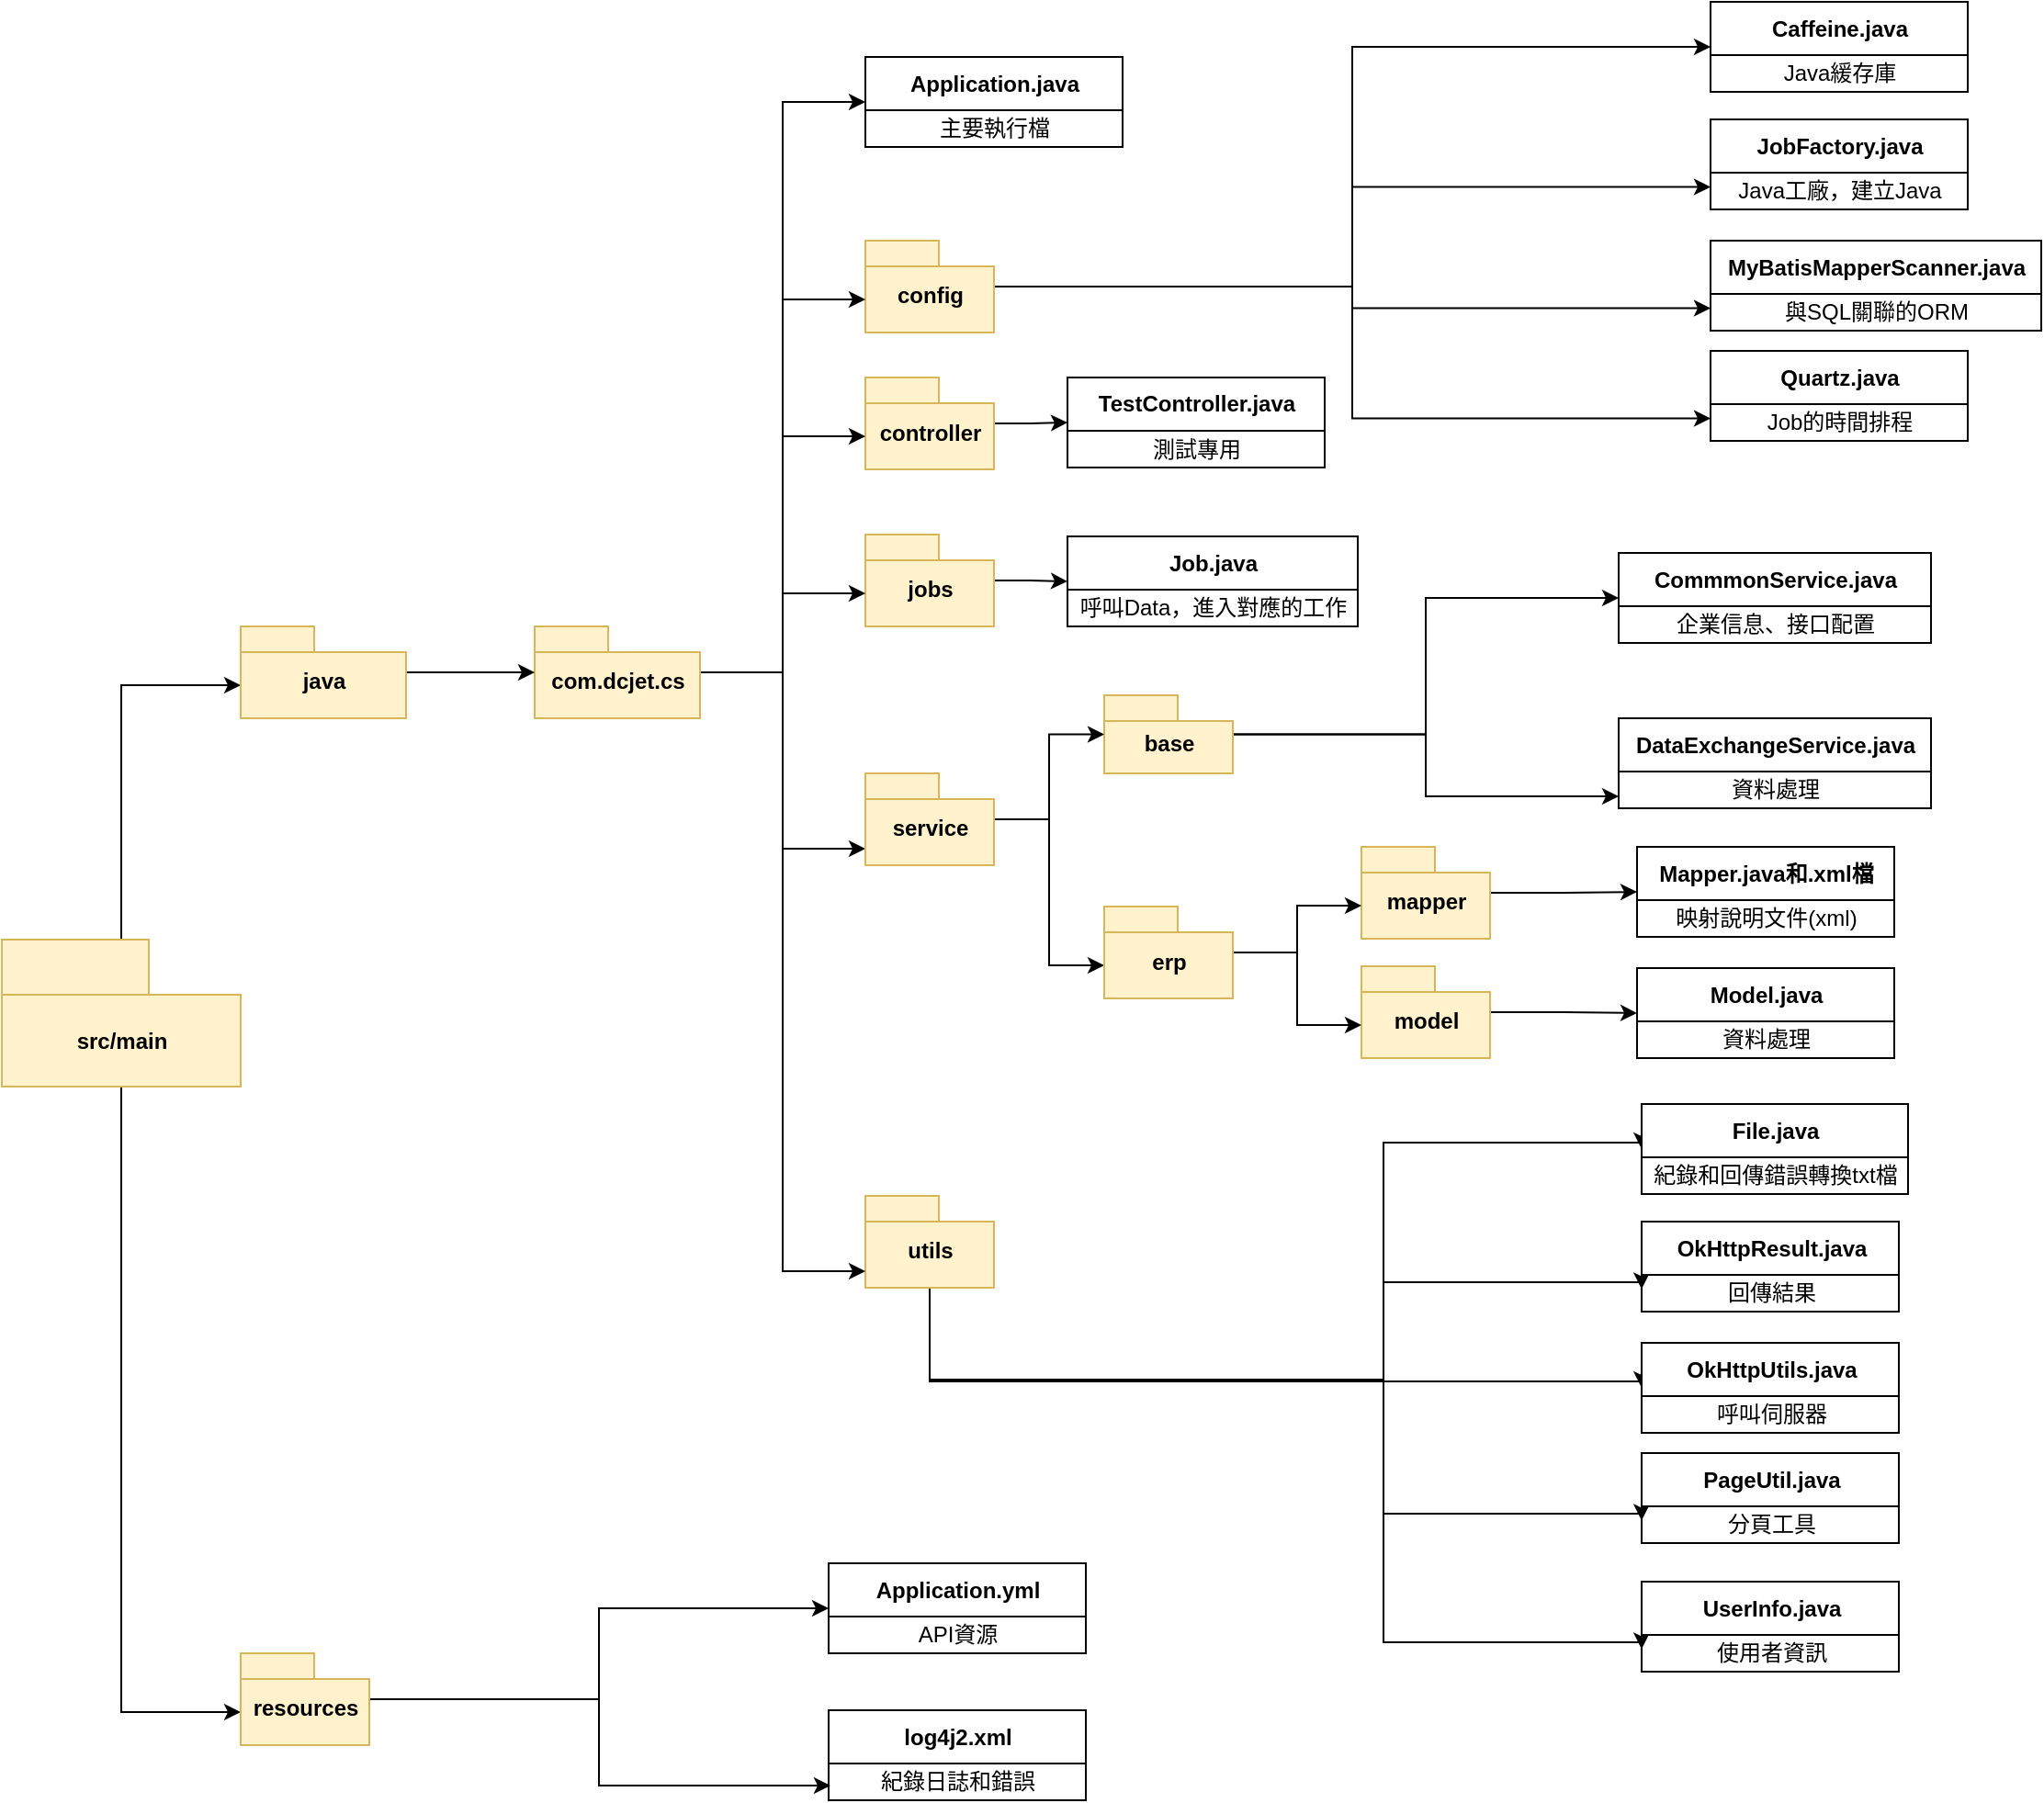 <mxfile version="14.5.8" type="github">
  <diagram id="E2W33tM_lJapqoK78Tub" name="Page-1">
    <mxGraphModel dx="625" dy="514" grid="1" gridSize="10" guides="1" tooltips="1" connect="1" arrows="1" fold="1" page="1" pageScale="1" pageWidth="1200" pageHeight="1920" math="0" shadow="0">
      <root>
        <mxCell id="0" />
        <mxCell id="1" parent="0" />
        <mxCell id="wwZ5Yi76qFVbDz2MihXI-183" style="edgeStyle=orthogonalEdgeStyle;rounded=0;orthogonalLoop=1;jettySize=auto;html=1;entryX=0;entryY=0;entryDx=0;entryDy=32;entryPerimeter=0;" edge="1" parent="1" source="wwZ5Yi76qFVbDz2MihXI-4" target="wwZ5Yi76qFVbDz2MihXI-178">
          <mxGeometry relative="1" as="geometry" />
        </mxCell>
        <mxCell id="wwZ5Yi76qFVbDz2MihXI-184" style="edgeStyle=orthogonalEdgeStyle;rounded=0;orthogonalLoop=1;jettySize=auto;html=1;entryX=0;entryY=0;entryDx=0;entryDy=32;entryPerimeter=0;" edge="1" parent="1" source="wwZ5Yi76qFVbDz2MihXI-4" target="wwZ5Yi76qFVbDz2MihXI-148">
          <mxGeometry relative="1" as="geometry" />
        </mxCell>
        <mxCell id="wwZ5Yi76qFVbDz2MihXI-4" value="src/main" style="shape=folder;fontStyle=1;tabWidth=80;tabHeight=30;tabPosition=left;html=1;boundedLbl=1;fillColor=#fff2cc;strokeColor=#d6b656;" vertex="1" parent="1">
          <mxGeometry x="40" y="730.5" width="130" height="80" as="geometry" />
        </mxCell>
        <mxCell id="wwZ5Yi76qFVbDz2MihXI-46" style="edgeStyle=orthogonalEdgeStyle;rounded=0;orthogonalLoop=1;jettySize=auto;html=1;entryX=0;entryY=0.5;entryDx=0;entryDy=0;" edge="1" parent="1" source="wwZ5Yi76qFVbDz2MihXI-6" target="wwZ5Yi76qFVbDz2MihXI-41">
          <mxGeometry relative="1" as="geometry" />
        </mxCell>
        <mxCell id="wwZ5Yi76qFVbDz2MihXI-47" style="edgeStyle=orthogonalEdgeStyle;rounded=0;orthogonalLoop=1;jettySize=auto;html=1;entryX=0;entryY=0.75;entryDx=0;entryDy=0;" edge="1" parent="1" source="wwZ5Yi76qFVbDz2MihXI-6" target="wwZ5Yi76qFVbDz2MihXI-42">
          <mxGeometry relative="1" as="geometry" />
        </mxCell>
        <mxCell id="wwZ5Yi76qFVbDz2MihXI-48" style="edgeStyle=orthogonalEdgeStyle;rounded=0;orthogonalLoop=1;jettySize=auto;html=1;entryX=0;entryY=0.75;entryDx=0;entryDy=0;" edge="1" parent="1" source="wwZ5Yi76qFVbDz2MihXI-6" target="wwZ5Yi76qFVbDz2MihXI-43">
          <mxGeometry relative="1" as="geometry" />
        </mxCell>
        <mxCell id="wwZ5Yi76qFVbDz2MihXI-49" style="edgeStyle=orthogonalEdgeStyle;rounded=0;orthogonalLoop=1;jettySize=auto;html=1;entryX=0;entryY=0.75;entryDx=0;entryDy=0;" edge="1" parent="1" source="wwZ5Yi76qFVbDz2MihXI-6" target="wwZ5Yi76qFVbDz2MihXI-44">
          <mxGeometry relative="1" as="geometry" />
        </mxCell>
        <mxCell id="wwZ5Yi76qFVbDz2MihXI-6" value="config" style="shape=folder;fontStyle=1;spacingTop=10;tabWidth=40;tabHeight=14;tabPosition=left;html=1;fillColor=#fff2cc;strokeColor=#d6b656;" vertex="1" parent="1">
          <mxGeometry x="510" y="350" width="70" height="50" as="geometry" />
        </mxCell>
        <mxCell id="wwZ5Yi76qFVbDz2MihXI-100" style="edgeStyle=orthogonalEdgeStyle;rounded=0;orthogonalLoop=1;jettySize=auto;html=1;entryX=0;entryY=0.5;entryDx=0;entryDy=0;" edge="1" parent="1" source="wwZ5Yi76qFVbDz2MihXI-7" target="wwZ5Yi76qFVbDz2MihXI-50">
          <mxGeometry relative="1" as="geometry" />
        </mxCell>
        <mxCell id="wwZ5Yi76qFVbDz2MihXI-7" value="controller" style="shape=folder;fontStyle=1;spacingTop=10;tabWidth=40;tabHeight=14;tabPosition=left;html=1;fillColor=#fff2cc;strokeColor=#d6b656;" vertex="1" parent="1">
          <mxGeometry x="510" y="424.5" width="70" height="50" as="geometry" />
        </mxCell>
        <mxCell id="wwZ5Yi76qFVbDz2MihXI-140" style="edgeStyle=orthogonalEdgeStyle;rounded=0;orthogonalLoop=1;jettySize=auto;html=1;entryX=0;entryY=0.5;entryDx=0;entryDy=0;" edge="1" parent="1" source="wwZ5Yi76qFVbDz2MihXI-8" target="wwZ5Yi76qFVbDz2MihXI-138">
          <mxGeometry relative="1" as="geometry" />
        </mxCell>
        <mxCell id="wwZ5Yi76qFVbDz2MihXI-8" value="jobs" style="shape=folder;fontStyle=1;spacingTop=10;tabWidth=40;tabHeight=14;tabPosition=left;html=1;fillColor=#fff2cc;strokeColor=#d6b656;" vertex="1" parent="1">
          <mxGeometry x="510" y="510" width="70" height="50" as="geometry" />
        </mxCell>
        <mxCell id="wwZ5Yi76qFVbDz2MihXI-176" style="edgeStyle=orthogonalEdgeStyle;rounded=0;orthogonalLoop=1;jettySize=auto;html=1;entryX=0;entryY=0.5;entryDx=0;entryDy=0;" edge="1" parent="1" source="wwZ5Yi76qFVbDz2MihXI-9" target="wwZ5Yi76qFVbDz2MihXI-54">
          <mxGeometry relative="1" as="geometry" />
        </mxCell>
        <mxCell id="wwZ5Yi76qFVbDz2MihXI-177" style="edgeStyle=orthogonalEdgeStyle;rounded=0;orthogonalLoop=1;jettySize=auto;html=1;entryX=0;entryY=0.675;entryDx=0;entryDy=0;entryPerimeter=0;" edge="1" parent="1" source="wwZ5Yi76qFVbDz2MihXI-9" target="wwZ5Yi76qFVbDz2MihXI-132">
          <mxGeometry relative="1" as="geometry" />
        </mxCell>
        <mxCell id="wwZ5Yi76qFVbDz2MihXI-9" value="base" style="shape=folder;fontStyle=1;spacingTop=10;tabWidth=40;tabHeight=14;tabPosition=left;html=1;fillColor=#fff2cc;strokeColor=#d6b656;" vertex="1" parent="1">
          <mxGeometry x="640" y="597.5" width="70" height="42.5" as="geometry" />
        </mxCell>
        <mxCell id="wwZ5Yi76qFVbDz2MihXI-143" style="edgeStyle=orthogonalEdgeStyle;rounded=0;orthogonalLoop=1;jettySize=auto;html=1;entryX=0;entryY=0.5;entryDx=0;entryDy=0;" edge="1" parent="1" source="wwZ5Yi76qFVbDz2MihXI-10" target="wwZ5Yi76qFVbDz2MihXI-141">
          <mxGeometry relative="1" as="geometry" />
        </mxCell>
        <mxCell id="wwZ5Yi76qFVbDz2MihXI-10" value="mapper" style="shape=folder;fontStyle=1;spacingTop=10;tabWidth=40;tabHeight=14;tabPosition=left;html=1;fillColor=#fff2cc;strokeColor=#d6b656;" vertex="1" parent="1">
          <mxGeometry x="780" y="680" width="70" height="50" as="geometry" />
        </mxCell>
        <mxCell id="wwZ5Yi76qFVbDz2MihXI-136" style="edgeStyle=orthogonalEdgeStyle;rounded=0;orthogonalLoop=1;jettySize=auto;html=1;entryX=0;entryY=0.5;entryDx=0;entryDy=0;" edge="1" parent="1" source="wwZ5Yi76qFVbDz2MihXI-11" target="wwZ5Yi76qFVbDz2MihXI-133">
          <mxGeometry relative="1" as="geometry" />
        </mxCell>
        <mxCell id="wwZ5Yi76qFVbDz2MihXI-11" value="model" style="shape=folder;fontStyle=1;spacingTop=10;tabWidth=40;tabHeight=14;tabPosition=left;html=1;fillColor=#fff2cc;strokeColor=#d6b656;" vertex="1" parent="1">
          <mxGeometry x="780" y="745" width="70" height="50" as="geometry" />
        </mxCell>
        <mxCell id="wwZ5Yi76qFVbDz2MihXI-67" style="edgeStyle=orthogonalEdgeStyle;rounded=0;orthogonalLoop=1;jettySize=auto;html=1;entryX=0;entryY=0.5;entryDx=0;entryDy=0;" edge="1" parent="1" source="wwZ5Yi76qFVbDz2MihXI-12" target="wwZ5Yi76qFVbDz2MihXI-63">
          <mxGeometry relative="1" as="geometry">
            <Array as="points">
              <mxPoint x="545" y="970" />
              <mxPoint x="792" y="970" />
              <mxPoint x="792" y="841" />
            </Array>
          </mxGeometry>
        </mxCell>
        <mxCell id="wwZ5Yi76qFVbDz2MihXI-68" style="edgeStyle=orthogonalEdgeStyle;rounded=0;orthogonalLoop=1;jettySize=auto;html=1;entryX=0;entryY=0.75;entryDx=0;entryDy=0;" edge="1" parent="1" source="wwZ5Yi76qFVbDz2MihXI-12" target="wwZ5Yi76qFVbDz2MihXI-64">
          <mxGeometry relative="1" as="geometry">
            <Array as="points">
              <mxPoint x="545" y="970" />
              <mxPoint x="792" y="970" />
              <mxPoint x="792" y="917" />
            </Array>
          </mxGeometry>
        </mxCell>
        <mxCell id="wwZ5Yi76qFVbDz2MihXI-69" style="edgeStyle=orthogonalEdgeStyle;rounded=0;orthogonalLoop=1;jettySize=auto;html=1;entryX=0;entryY=0.5;entryDx=0;entryDy=0;" edge="1" parent="1" source="wwZ5Yi76qFVbDz2MihXI-12" target="wwZ5Yi76qFVbDz2MihXI-65">
          <mxGeometry relative="1" as="geometry">
            <Array as="points">
              <mxPoint x="545" y="971" />
            </Array>
          </mxGeometry>
        </mxCell>
        <mxCell id="wwZ5Yi76qFVbDz2MihXI-70" style="edgeStyle=orthogonalEdgeStyle;rounded=0;orthogonalLoop=1;jettySize=auto;html=1;entryX=0;entryY=0.75;entryDx=0;entryDy=0;" edge="1" parent="1" source="wwZ5Yi76qFVbDz2MihXI-12" target="wwZ5Yi76qFVbDz2MihXI-66">
          <mxGeometry relative="1" as="geometry">
            <Array as="points">
              <mxPoint x="545" y="970" />
              <mxPoint x="792" y="970" />
              <mxPoint x="792" y="1043" />
            </Array>
          </mxGeometry>
        </mxCell>
        <mxCell id="wwZ5Yi76qFVbDz2MihXI-72" style="edgeStyle=orthogonalEdgeStyle;rounded=0;orthogonalLoop=1;jettySize=auto;html=1;entryX=0;entryY=0.75;entryDx=0;entryDy=0;" edge="1" parent="1" source="wwZ5Yi76qFVbDz2MihXI-12" target="wwZ5Yi76qFVbDz2MihXI-71">
          <mxGeometry relative="1" as="geometry">
            <Array as="points">
              <mxPoint x="545" y="970" />
              <mxPoint x="792" y="970" />
              <mxPoint x="792" y="1113" />
            </Array>
          </mxGeometry>
        </mxCell>
        <mxCell id="wwZ5Yi76qFVbDz2MihXI-12" value="utils" style="shape=folder;fontStyle=1;spacingTop=10;tabWidth=40;tabHeight=14;tabPosition=left;html=1;fillColor=#fff2cc;strokeColor=#d6b656;" vertex="1" parent="1">
          <mxGeometry x="510" y="870" width="70" height="50" as="geometry" />
        </mxCell>
        <mxCell id="wwZ5Yi76qFVbDz2MihXI-34" value="Application.java" style="swimlane;fontStyle=1;align=center;verticalAlign=middle;childLayout=stackLayout;horizontal=1;startSize=29;horizontalStack=0;resizeParent=1;resizeParentMax=0;resizeLast=0;collapsible=0;marginBottom=0;html=1;" vertex="1" parent="1">
          <mxGeometry x="510" y="250" width="140" height="49" as="geometry" />
        </mxCell>
        <mxCell id="wwZ5Yi76qFVbDz2MihXI-111" value="主要執行檔" style="text;html=1;align=center;verticalAlign=middle;resizable=0;points=[];autosize=1;strokeColor=none;" vertex="1" parent="wwZ5Yi76qFVbDz2MihXI-34">
          <mxGeometry y="29" width="140" height="20" as="geometry" />
        </mxCell>
        <mxCell id="wwZ5Yi76qFVbDz2MihXI-41" value="Caffeine.java" style="swimlane;fontStyle=1;align=center;verticalAlign=middle;childLayout=stackLayout;horizontal=1;startSize=29;horizontalStack=0;resizeParent=1;resizeParentMax=0;resizeLast=0;collapsible=0;marginBottom=0;html=1;" vertex="1" parent="1">
          <mxGeometry x="970" y="220" width="140" height="49" as="geometry" />
        </mxCell>
        <mxCell id="wwZ5Yi76qFVbDz2MihXI-123" value="Java緩存庫" style="text;html=1;align=center;verticalAlign=middle;resizable=0;points=[];autosize=1;strokeColor=none;" vertex="1" parent="wwZ5Yi76qFVbDz2MihXI-41">
          <mxGeometry y="29" width="140" height="20" as="geometry" />
        </mxCell>
        <mxCell id="wwZ5Yi76qFVbDz2MihXI-42" value="JobFactory.java" style="swimlane;fontStyle=1;align=center;verticalAlign=middle;childLayout=stackLayout;horizontal=1;startSize=29;horizontalStack=0;resizeParent=1;resizeParentMax=0;resizeLast=0;collapsible=0;marginBottom=0;html=1;" vertex="1" parent="1">
          <mxGeometry x="970" y="284" width="140" height="49" as="geometry" />
        </mxCell>
        <mxCell id="wwZ5Yi76qFVbDz2MihXI-126" value="Java工廠，建立Java" style="text;html=1;align=center;verticalAlign=middle;resizable=0;points=[];autosize=1;strokeColor=none;" vertex="1" parent="wwZ5Yi76qFVbDz2MihXI-42">
          <mxGeometry y="29" width="140" height="20" as="geometry" />
        </mxCell>
        <mxCell id="wwZ5Yi76qFVbDz2MihXI-43" value="MyBatisMapperScanner.java" style="swimlane;fontStyle=1;align=center;verticalAlign=middle;childLayout=stackLayout;horizontal=1;startSize=29;horizontalStack=0;resizeParent=1;resizeParentMax=0;resizeLast=0;collapsible=0;marginBottom=0;html=1;" vertex="1" parent="1">
          <mxGeometry x="970" y="350" width="180" height="49" as="geometry" />
        </mxCell>
        <mxCell id="wwZ5Yi76qFVbDz2MihXI-127" value="與SQL關聯的ORM" style="text;html=1;align=center;verticalAlign=middle;resizable=0;points=[];autosize=1;strokeColor=none;" vertex="1" parent="wwZ5Yi76qFVbDz2MihXI-43">
          <mxGeometry y="29" width="180" height="20" as="geometry" />
        </mxCell>
        <mxCell id="wwZ5Yi76qFVbDz2MihXI-44" value="Quartz.java" style="swimlane;fontStyle=1;align=center;verticalAlign=middle;childLayout=stackLayout;horizontal=1;startSize=29;horizontalStack=0;resizeParent=1;resizeParentMax=0;resizeLast=0;collapsible=0;marginBottom=0;html=1;" vertex="1" parent="1">
          <mxGeometry x="970" y="410" width="140" height="49" as="geometry" />
        </mxCell>
        <mxCell id="wwZ5Yi76qFVbDz2MihXI-128" value="Job的時間排程" style="text;html=1;align=center;verticalAlign=middle;resizable=0;points=[];autosize=1;strokeColor=none;" vertex="1" parent="wwZ5Yi76qFVbDz2MihXI-44">
          <mxGeometry y="29" width="140" height="20" as="geometry" />
        </mxCell>
        <mxCell id="wwZ5Yi76qFVbDz2MihXI-54" value="CommmonService.java" style="swimlane;fontStyle=1;align=center;verticalAlign=middle;childLayout=stackLayout;horizontal=1;startSize=29;horizontalStack=0;resizeParent=1;resizeParentMax=0;resizeLast=0;collapsible=0;marginBottom=0;html=1;" vertex="1" parent="1">
          <mxGeometry x="920" y="520" width="170" height="49" as="geometry" />
        </mxCell>
        <mxCell id="wwZ5Yi76qFVbDz2MihXI-146" value="企業信息、接口配置" style="text;html=1;align=center;verticalAlign=middle;resizable=0;points=[];autosize=1;strokeColor=none;" vertex="1" parent="wwZ5Yi76qFVbDz2MihXI-54">
          <mxGeometry y="29" width="170" height="20" as="geometry" />
        </mxCell>
        <mxCell id="wwZ5Yi76qFVbDz2MihXI-55" value="DataExchangeService.java" style="swimlane;fontStyle=1;align=center;verticalAlign=middle;childLayout=stackLayout;horizontal=1;startSize=29;horizontalStack=0;resizeParent=1;resizeParentMax=0;resizeLast=0;collapsible=0;marginBottom=0;html=1;" vertex="1" parent="1">
          <mxGeometry x="920" y="610" width="170" height="49" as="geometry" />
        </mxCell>
        <mxCell id="wwZ5Yi76qFVbDz2MihXI-132" value="資料處理" style="text;html=1;align=center;verticalAlign=middle;resizable=0;points=[];autosize=1;strokeColor=none;" vertex="1" parent="wwZ5Yi76qFVbDz2MihXI-55">
          <mxGeometry y="29" width="170" height="20" as="geometry" />
        </mxCell>
        <mxCell id="wwZ5Yi76qFVbDz2MihXI-63" value="File.java" style="swimlane;fontStyle=1;align=center;verticalAlign=middle;childLayout=stackLayout;horizontal=1;startSize=29;horizontalStack=0;resizeParent=1;resizeParentMax=0;resizeLast=0;collapsible=0;marginBottom=0;html=1;" vertex="1" parent="1">
          <mxGeometry x="932.5" y="820" width="145" height="49" as="geometry" />
        </mxCell>
        <mxCell id="wwZ5Yi76qFVbDz2MihXI-115" value="紀錄和回傳錯誤轉換txt檔" style="text;html=1;align=center;verticalAlign=middle;resizable=0;points=[];autosize=1;strokeColor=none;" vertex="1" parent="wwZ5Yi76qFVbDz2MihXI-63">
          <mxGeometry y="29" width="145" height="20" as="geometry" />
        </mxCell>
        <mxCell id="wwZ5Yi76qFVbDz2MihXI-64" value="OkHttpResult.java" style="swimlane;fontStyle=1;align=center;verticalAlign=middle;childLayout=stackLayout;horizontal=1;startSize=29;horizontalStack=0;resizeParent=1;resizeParentMax=0;resizeLast=0;collapsible=0;marginBottom=0;html=1;" vertex="1" parent="1">
          <mxGeometry x="932.5" y="884" width="140" height="49" as="geometry" />
        </mxCell>
        <mxCell id="wwZ5Yi76qFVbDz2MihXI-116" value="回傳結果" style="text;html=1;align=center;verticalAlign=middle;resizable=0;points=[];autosize=1;strokeColor=none;" vertex="1" parent="wwZ5Yi76qFVbDz2MihXI-64">
          <mxGeometry y="29" width="140" height="20" as="geometry" />
        </mxCell>
        <mxCell id="wwZ5Yi76qFVbDz2MihXI-65" value="OkHttpUtils.java" style="swimlane;fontStyle=1;align=center;verticalAlign=middle;childLayout=stackLayout;horizontal=1;startSize=29;horizontalStack=0;resizeParent=1;resizeParentMax=0;resizeLast=0;collapsible=0;marginBottom=0;html=1;" vertex="1" parent="1">
          <mxGeometry x="932.5" y="950" width="140" height="49" as="geometry" />
        </mxCell>
        <mxCell id="wwZ5Yi76qFVbDz2MihXI-120" value="呼叫伺服器" style="text;html=1;align=center;verticalAlign=middle;resizable=0;points=[];autosize=1;strokeColor=none;" vertex="1" parent="wwZ5Yi76qFVbDz2MihXI-65">
          <mxGeometry y="29" width="140" height="20" as="geometry" />
        </mxCell>
        <mxCell id="wwZ5Yi76qFVbDz2MihXI-66" value="PageUtil.java" style="swimlane;fontStyle=1;align=center;verticalAlign=middle;childLayout=stackLayout;horizontal=1;startSize=29;horizontalStack=0;resizeParent=1;resizeParentMax=0;resizeLast=0;collapsible=0;marginBottom=0;html=1;" vertex="1" parent="1">
          <mxGeometry x="932.5" y="1010" width="140" height="49" as="geometry" />
        </mxCell>
        <mxCell id="wwZ5Yi76qFVbDz2MihXI-119" value="分頁工具" style="text;html=1;align=center;verticalAlign=middle;resizable=0;points=[];autosize=1;strokeColor=none;" vertex="1" parent="wwZ5Yi76qFVbDz2MihXI-66">
          <mxGeometry y="29" width="140" height="20" as="geometry" />
        </mxCell>
        <mxCell id="wwZ5Yi76qFVbDz2MihXI-71" value="UserInfo.java" style="swimlane;fontStyle=1;align=center;verticalAlign=middle;childLayout=stackLayout;horizontal=1;startSize=29;horizontalStack=0;resizeParent=1;resizeParentMax=0;resizeLast=0;collapsible=0;marginBottom=0;html=1;" vertex="1" parent="1">
          <mxGeometry x="932.5" y="1080" width="140" height="49" as="geometry" />
        </mxCell>
        <mxCell id="wwZ5Yi76qFVbDz2MihXI-121" value="使用者資訊" style="text;html=1;align=center;verticalAlign=middle;resizable=0;points=[];autosize=1;strokeColor=none;" vertex="1" parent="wwZ5Yi76qFVbDz2MihXI-71">
          <mxGeometry y="29" width="140" height="20" as="geometry" />
        </mxCell>
        <mxCell id="wwZ5Yi76qFVbDz2MihXI-50" value="TestController.java" style="swimlane;fontStyle=1;align=center;verticalAlign=middle;childLayout=stackLayout;horizontal=1;startSize=29;horizontalStack=0;resizeParent=1;resizeParentMax=0;resizeLast=0;collapsible=0;marginBottom=0;html=1;" vertex="1" parent="1">
          <mxGeometry x="620" y="424.5" width="140" height="49" as="geometry" />
        </mxCell>
        <mxCell id="wwZ5Yi76qFVbDz2MihXI-113" value="測試專用" style="text;html=1;align=center;verticalAlign=middle;resizable=0;points=[];autosize=1;strokeColor=none;" vertex="1" parent="wwZ5Yi76qFVbDz2MihXI-50">
          <mxGeometry y="29" width="140" height="20" as="geometry" />
        </mxCell>
        <mxCell id="wwZ5Yi76qFVbDz2MihXI-133" value="Model.java" style="swimlane;fontStyle=1;align=center;verticalAlign=middle;childLayout=stackLayout;horizontal=1;startSize=29;horizontalStack=0;resizeParent=1;resizeParentMax=0;resizeLast=0;collapsible=0;marginBottom=0;html=1;" vertex="1" parent="1">
          <mxGeometry x="930" y="746" width="140" height="49" as="geometry" />
        </mxCell>
        <mxCell id="wwZ5Yi76qFVbDz2MihXI-134" value="資料處理" style="text;html=1;align=center;verticalAlign=middle;resizable=0;points=[];autosize=1;strokeColor=none;" vertex="1" parent="wwZ5Yi76qFVbDz2MihXI-133">
          <mxGeometry y="29" width="140" height="20" as="geometry" />
        </mxCell>
        <mxCell id="wwZ5Yi76qFVbDz2MihXI-138" value="Job.java" style="swimlane;fontStyle=1;align=center;verticalAlign=middle;childLayout=stackLayout;horizontal=1;startSize=29;horizontalStack=0;resizeParent=1;resizeParentMax=0;resizeLast=0;collapsible=0;marginBottom=0;html=1;" vertex="1" parent="1">
          <mxGeometry x="620" y="511" width="158" height="49" as="geometry" />
        </mxCell>
        <mxCell id="wwZ5Yi76qFVbDz2MihXI-139" value="呼叫Data，進入對應的工作" style="text;html=1;align=center;verticalAlign=middle;resizable=0;points=[];autosize=1;strokeColor=none;" vertex="1" parent="wwZ5Yi76qFVbDz2MihXI-138">
          <mxGeometry y="29" width="158" height="20" as="geometry" />
        </mxCell>
        <mxCell id="wwZ5Yi76qFVbDz2MihXI-141" value="Mapper.java和.xml檔" style="swimlane;fontStyle=1;align=center;verticalAlign=middle;childLayout=stackLayout;horizontal=1;startSize=29;horizontalStack=0;resizeParent=1;resizeParentMax=0;resizeLast=0;collapsible=0;marginBottom=0;html=1;" vertex="1" parent="1">
          <mxGeometry x="930" y="680" width="140" height="49" as="geometry" />
        </mxCell>
        <mxCell id="wwZ5Yi76qFVbDz2MihXI-142" value="映射說明文件(xml)" style="text;html=1;align=center;verticalAlign=middle;resizable=0;points=[];autosize=1;strokeColor=none;" vertex="1" parent="wwZ5Yi76qFVbDz2MihXI-141">
          <mxGeometry y="29" width="140" height="20" as="geometry" />
        </mxCell>
        <mxCell id="wwZ5Yi76qFVbDz2MihXI-154" style="edgeStyle=orthogonalEdgeStyle;rounded=0;orthogonalLoop=1;jettySize=auto;html=1;entryX=0;entryY=0.5;entryDx=0;entryDy=0;" edge="1" parent="1" source="wwZ5Yi76qFVbDz2MihXI-148" target="wwZ5Yi76qFVbDz2MihXI-150">
          <mxGeometry relative="1" as="geometry" />
        </mxCell>
        <mxCell id="wwZ5Yi76qFVbDz2MihXI-155" style="edgeStyle=orthogonalEdgeStyle;rounded=0;orthogonalLoop=1;jettySize=auto;html=1;entryX=0.007;entryY=0.6;entryDx=0;entryDy=0;entryPerimeter=0;" edge="1" parent="1" source="wwZ5Yi76qFVbDz2MihXI-148" target="wwZ5Yi76qFVbDz2MihXI-153">
          <mxGeometry relative="1" as="geometry" />
        </mxCell>
        <mxCell id="wwZ5Yi76qFVbDz2MihXI-148" value="resources" style="shape=folder;fontStyle=1;spacingTop=10;tabWidth=40;tabHeight=14;tabPosition=left;html=1;fillColor=#fff2cc;strokeColor=#d6b656;" vertex="1" parent="1">
          <mxGeometry x="170" y="1119" width="70" height="50" as="geometry" />
        </mxCell>
        <mxCell id="wwZ5Yi76qFVbDz2MihXI-150" value="Application.yml" style="swimlane;fontStyle=1;align=center;verticalAlign=middle;childLayout=stackLayout;horizontal=1;startSize=29;horizontalStack=0;resizeParent=1;resizeParentMax=0;resizeLast=0;collapsible=0;marginBottom=0;html=1;" vertex="1" parent="1">
          <mxGeometry x="490" y="1070" width="140" height="49" as="geometry" />
        </mxCell>
        <mxCell id="wwZ5Yi76qFVbDz2MihXI-151" value="API資源" style="text;html=1;align=center;verticalAlign=middle;resizable=0;points=[];autosize=1;strokeColor=none;" vertex="1" parent="wwZ5Yi76qFVbDz2MihXI-150">
          <mxGeometry y="29" width="140" height="20" as="geometry" />
        </mxCell>
        <mxCell id="wwZ5Yi76qFVbDz2MihXI-152" value="log4j2.xml" style="swimlane;fontStyle=1;align=center;verticalAlign=middle;childLayout=stackLayout;horizontal=1;startSize=29;horizontalStack=0;resizeParent=1;resizeParentMax=0;resizeLast=0;collapsible=0;marginBottom=0;html=1;" vertex="1" parent="1">
          <mxGeometry x="490" y="1150" width="140" height="49" as="geometry" />
        </mxCell>
        <mxCell id="wwZ5Yi76qFVbDz2MihXI-153" value="紀錄日誌和錯誤" style="text;html=1;align=center;verticalAlign=middle;resizable=0;points=[];autosize=1;strokeColor=none;" vertex="1" parent="wwZ5Yi76qFVbDz2MihXI-152">
          <mxGeometry y="29" width="140" height="20" as="geometry" />
        </mxCell>
        <mxCell id="wwZ5Yi76qFVbDz2MihXI-160" style="edgeStyle=orthogonalEdgeStyle;rounded=0;orthogonalLoop=1;jettySize=auto;html=1;entryX=0;entryY=0;entryDx=0;entryDy=32;entryPerimeter=0;" edge="1" parent="1" source="wwZ5Yi76qFVbDz2MihXI-5" target="wwZ5Yi76qFVbDz2MihXI-6">
          <mxGeometry relative="1" as="geometry" />
        </mxCell>
        <mxCell id="wwZ5Yi76qFVbDz2MihXI-161" style="edgeStyle=orthogonalEdgeStyle;rounded=0;orthogonalLoop=1;jettySize=auto;html=1;entryX=0;entryY=0;entryDx=0;entryDy=32;entryPerimeter=0;" edge="1" parent="1" source="wwZ5Yi76qFVbDz2MihXI-5" target="wwZ5Yi76qFVbDz2MihXI-7">
          <mxGeometry relative="1" as="geometry" />
        </mxCell>
        <mxCell id="wwZ5Yi76qFVbDz2MihXI-162" style="edgeStyle=orthogonalEdgeStyle;rounded=0;orthogonalLoop=1;jettySize=auto;html=1;entryX=0;entryY=0;entryDx=0;entryDy=32;entryPerimeter=0;" edge="1" parent="1" source="wwZ5Yi76qFVbDz2MihXI-5" target="wwZ5Yi76qFVbDz2MihXI-8">
          <mxGeometry relative="1" as="geometry" />
        </mxCell>
        <mxCell id="wwZ5Yi76qFVbDz2MihXI-165" style="edgeStyle=orthogonalEdgeStyle;rounded=0;orthogonalLoop=1;jettySize=auto;html=1;entryX=0;entryY=0;entryDx=0;entryDy=41;entryPerimeter=0;" edge="1" parent="1" source="wwZ5Yi76qFVbDz2MihXI-5" target="wwZ5Yi76qFVbDz2MihXI-163">
          <mxGeometry relative="1" as="geometry" />
        </mxCell>
        <mxCell id="wwZ5Yi76qFVbDz2MihXI-166" style="edgeStyle=orthogonalEdgeStyle;rounded=0;orthogonalLoop=1;jettySize=auto;html=1;entryX=0;entryY=0;entryDx=0;entryDy=41;entryPerimeter=0;" edge="1" parent="1" source="wwZ5Yi76qFVbDz2MihXI-5" target="wwZ5Yi76qFVbDz2MihXI-12">
          <mxGeometry relative="1" as="geometry" />
        </mxCell>
        <mxCell id="wwZ5Yi76qFVbDz2MihXI-175" style="edgeStyle=orthogonalEdgeStyle;rounded=0;orthogonalLoop=1;jettySize=auto;html=1;entryX=0;entryY=0.5;entryDx=0;entryDy=0;" edge="1" parent="1" source="wwZ5Yi76qFVbDz2MihXI-5" target="wwZ5Yi76qFVbDz2MihXI-34">
          <mxGeometry relative="1" as="geometry" />
        </mxCell>
        <mxCell id="wwZ5Yi76qFVbDz2MihXI-5" value="com.dcjet.cs" style="shape=folder;fontStyle=1;spacingTop=10;tabWidth=40;tabHeight=14;tabPosition=left;html=1;fillColor=#fff2cc;strokeColor=#d6b656;" vertex="1" parent="1">
          <mxGeometry x="330" y="560" width="90" height="50" as="geometry" />
        </mxCell>
        <mxCell id="wwZ5Yi76qFVbDz2MihXI-167" style="edgeStyle=orthogonalEdgeStyle;rounded=0;orthogonalLoop=1;jettySize=auto;html=1;" edge="1" parent="1" source="wwZ5Yi76qFVbDz2MihXI-163" target="wwZ5Yi76qFVbDz2MihXI-9">
          <mxGeometry relative="1" as="geometry" />
        </mxCell>
        <mxCell id="wwZ5Yi76qFVbDz2MihXI-169" style="edgeStyle=orthogonalEdgeStyle;rounded=0;orthogonalLoop=1;jettySize=auto;html=1;entryX=0;entryY=0;entryDx=0;entryDy=32;entryPerimeter=0;" edge="1" parent="1" source="wwZ5Yi76qFVbDz2MihXI-163" target="wwZ5Yi76qFVbDz2MihXI-168">
          <mxGeometry relative="1" as="geometry" />
        </mxCell>
        <mxCell id="wwZ5Yi76qFVbDz2MihXI-163" value="service" style="shape=folder;fontStyle=1;spacingTop=10;tabWidth=40;tabHeight=14;tabPosition=left;html=1;fillColor=#fff2cc;strokeColor=#d6b656;" vertex="1" parent="1">
          <mxGeometry x="510" y="640" width="70" height="50" as="geometry" />
        </mxCell>
        <mxCell id="wwZ5Yi76qFVbDz2MihXI-170" style="edgeStyle=orthogonalEdgeStyle;rounded=0;orthogonalLoop=1;jettySize=auto;html=1;entryX=0;entryY=0;entryDx=0;entryDy=32;entryPerimeter=0;" edge="1" parent="1" source="wwZ5Yi76qFVbDz2MihXI-168" target="wwZ5Yi76qFVbDz2MihXI-10">
          <mxGeometry relative="1" as="geometry" />
        </mxCell>
        <mxCell id="wwZ5Yi76qFVbDz2MihXI-171" style="edgeStyle=orthogonalEdgeStyle;rounded=0;orthogonalLoop=1;jettySize=auto;html=1;entryX=0;entryY=0;entryDx=0;entryDy=32;entryPerimeter=0;" edge="1" parent="1" source="wwZ5Yi76qFVbDz2MihXI-168" target="wwZ5Yi76qFVbDz2MihXI-11">
          <mxGeometry relative="1" as="geometry" />
        </mxCell>
        <mxCell id="wwZ5Yi76qFVbDz2MihXI-168" value="erp" style="shape=folder;fontStyle=1;spacingTop=10;tabWidth=40;tabHeight=14;tabPosition=left;html=1;fillColor=#fff2cc;strokeColor=#d6b656;" vertex="1" parent="1">
          <mxGeometry x="640" y="712.5" width="70" height="50" as="geometry" />
        </mxCell>
        <mxCell id="wwZ5Yi76qFVbDz2MihXI-182" style="edgeStyle=orthogonalEdgeStyle;rounded=0;orthogonalLoop=1;jettySize=auto;html=1;" edge="1" parent="1" source="wwZ5Yi76qFVbDz2MihXI-178" target="wwZ5Yi76qFVbDz2MihXI-5">
          <mxGeometry relative="1" as="geometry" />
        </mxCell>
        <mxCell id="wwZ5Yi76qFVbDz2MihXI-178" value="java" style="shape=folder;fontStyle=1;spacingTop=10;tabWidth=40;tabHeight=14;tabPosition=left;html=1;fillColor=#fff2cc;strokeColor=#d6b656;" vertex="1" parent="1">
          <mxGeometry x="170" y="560" width="90" height="50" as="geometry" />
        </mxCell>
      </root>
    </mxGraphModel>
  </diagram>
</mxfile>
